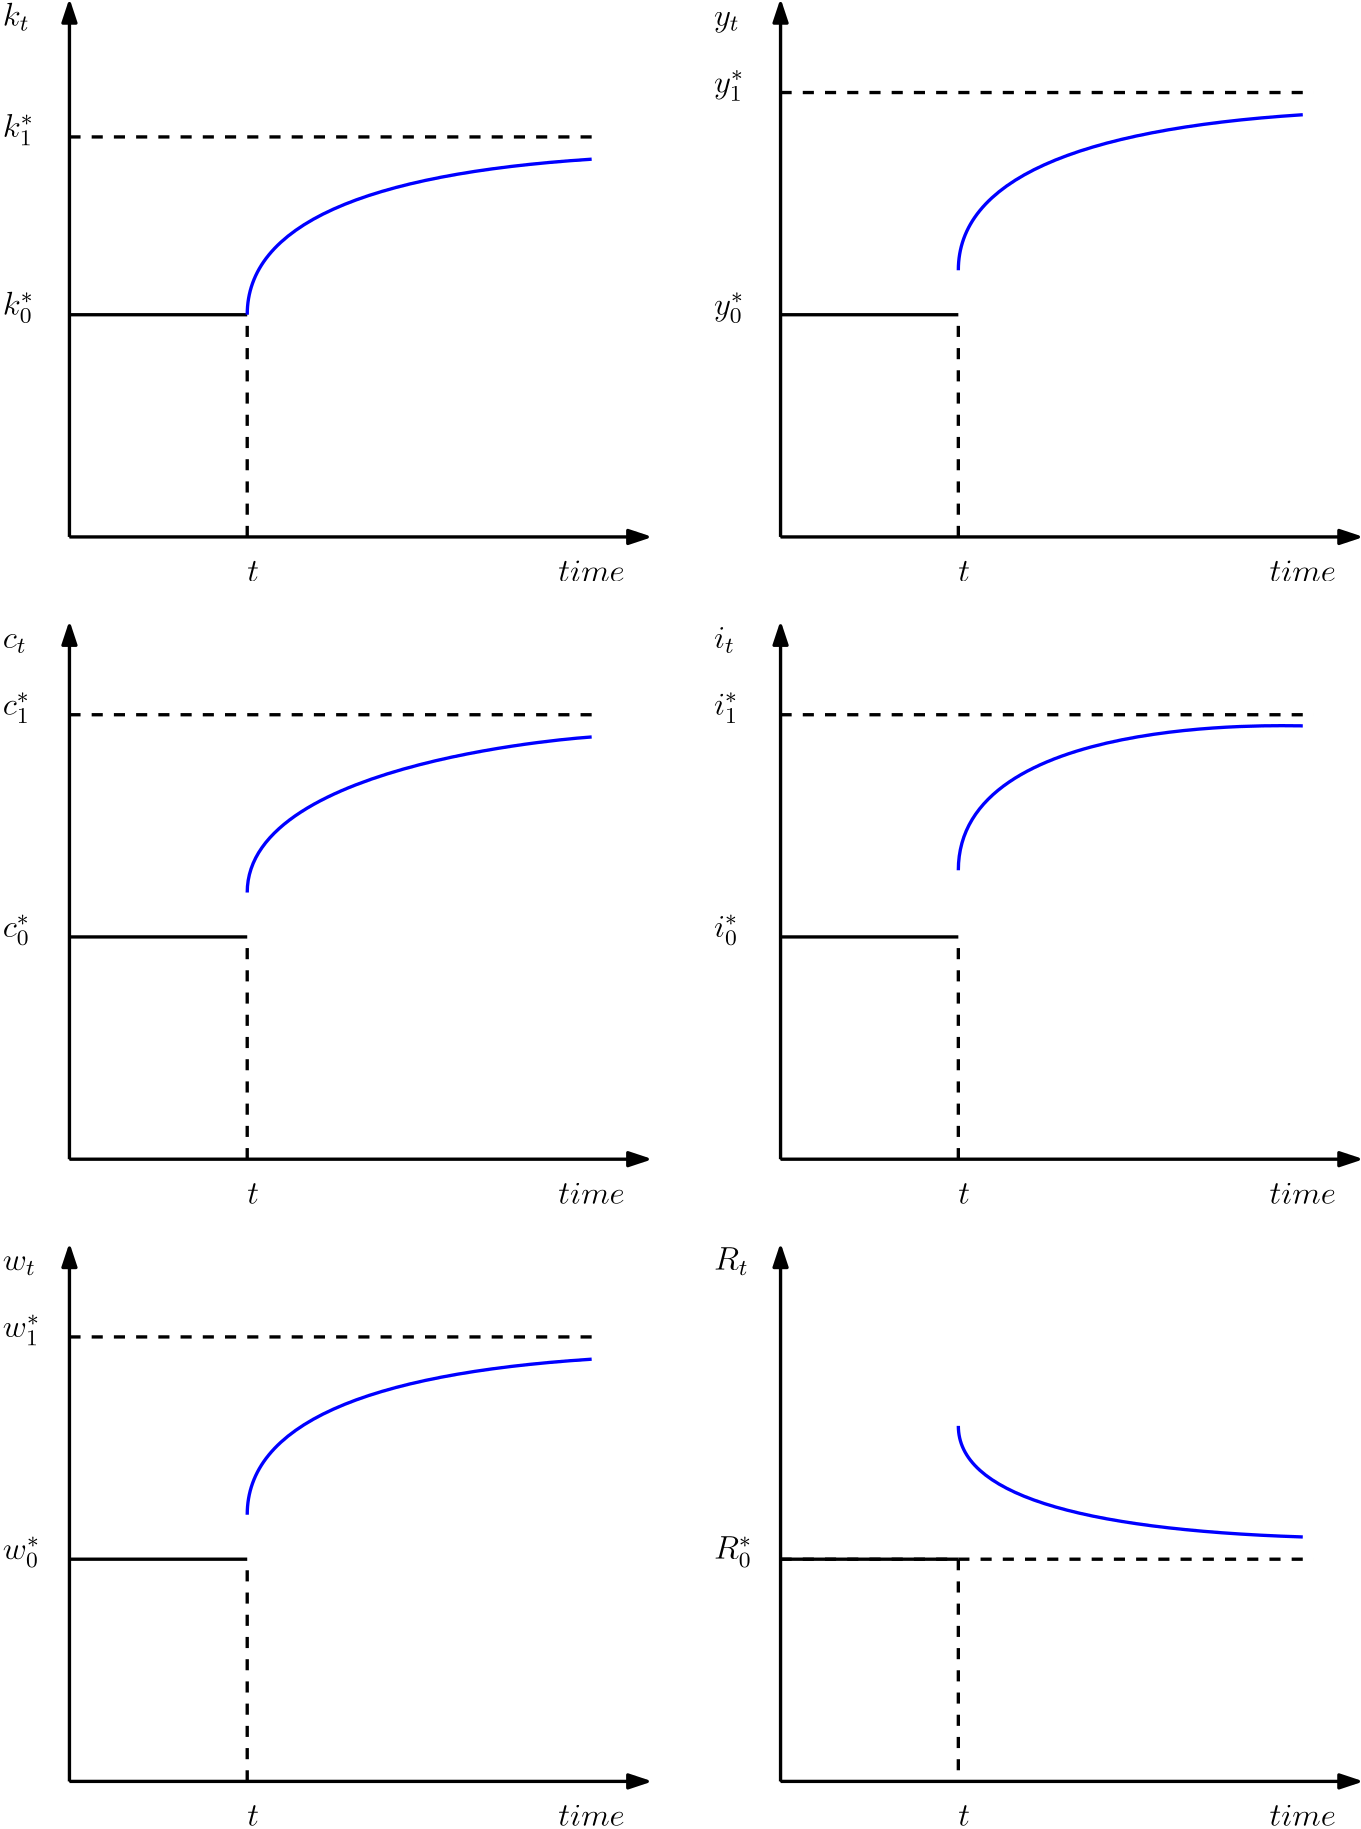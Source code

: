 <?xml version="1.0"?>
<!DOCTYPE ipe SYSTEM "ipe.dtd">
<ipe version="70218" creator="Ipe 7.2.18">
<info created="D:20200611174141" modified="D:20200612133452"/>
<ipestyle name="basic">
<symbol name="arrow/arc(spx)">
<path stroke="sym-stroke" fill="sym-stroke" pen="sym-pen">
0 0 m
-1 0.333 l
-1 -0.333 l
h
</path>
</symbol>
<symbol name="arrow/farc(spx)">
<path stroke="sym-stroke" fill="white" pen="sym-pen">
0 0 m
-1 0.333 l
-1 -0.333 l
h
</path>
</symbol>
<symbol name="arrow/ptarc(spx)">
<path stroke="sym-stroke" fill="sym-stroke" pen="sym-pen">
0 0 m
-1 0.333 l
-0.8 0 l
-1 -0.333 l
h
</path>
</symbol>
<symbol name="arrow/fptarc(spx)">
<path stroke="sym-stroke" fill="white" pen="sym-pen">
0 0 m
-1 0.333 l
-0.8 0 l
-1 -0.333 l
h
</path>
</symbol>
<symbol name="mark/circle(sx)" transformations="translations">
<path fill="sym-stroke">
0.6 0 0 0.6 0 0 e
0.4 0 0 0.4 0 0 e
</path>
</symbol>
<symbol name="mark/disk(sx)" transformations="translations">
<path fill="sym-stroke">
0.6 0 0 0.6 0 0 e
</path>
</symbol>
<symbol name="mark/fdisk(sfx)" transformations="translations">
<group>
<path fill="sym-fill">
0.5 0 0 0.5 0 0 e
</path>
<path fill="sym-stroke" fillrule="eofill">
0.6 0 0 0.6 0 0 e
0.4 0 0 0.4 0 0 e
</path>
</group>
</symbol>
<symbol name="mark/box(sx)" transformations="translations">
<path fill="sym-stroke" fillrule="eofill">
-0.6 -0.6 m
0.6 -0.6 l
0.6 0.6 l
-0.6 0.6 l
h
-0.4 -0.4 m
0.4 -0.4 l
0.4 0.4 l
-0.4 0.4 l
h
</path>
</symbol>
<symbol name="mark/square(sx)" transformations="translations">
<path fill="sym-stroke">
-0.6 -0.6 m
0.6 -0.6 l
0.6 0.6 l
-0.6 0.6 l
h
</path>
</symbol>
<symbol name="mark/fsquare(sfx)" transformations="translations">
<group>
<path fill="sym-fill">
-0.5 -0.5 m
0.5 -0.5 l
0.5 0.5 l
-0.5 0.5 l
h
</path>
<path fill="sym-stroke" fillrule="eofill">
-0.6 -0.6 m
0.6 -0.6 l
0.6 0.6 l
-0.6 0.6 l
h
-0.4 -0.4 m
0.4 -0.4 l
0.4 0.4 l
-0.4 0.4 l
h
</path>
</group>
</symbol>
<symbol name="mark/cross(sx)" transformations="translations">
<group>
<path fill="sym-stroke">
-0.43 -0.57 m
0.57 0.43 l
0.43 0.57 l
-0.57 -0.43 l
h
</path>
<path fill="sym-stroke">
-0.43 0.57 m
0.57 -0.43 l
0.43 -0.57 l
-0.57 0.43 l
h
</path>
</group>
</symbol>
<symbol name="arrow/fnormal(spx)">
<path stroke="sym-stroke" fill="white" pen="sym-pen">
0 0 m
-1 0.333 l
-1 -0.333 l
h
</path>
</symbol>
<symbol name="arrow/pointed(spx)">
<path stroke="sym-stroke" fill="sym-stroke" pen="sym-pen">
0 0 m
-1 0.333 l
-0.8 0 l
-1 -0.333 l
h
</path>
</symbol>
<symbol name="arrow/fpointed(spx)">
<path stroke="sym-stroke" fill="white" pen="sym-pen">
0 0 m
-1 0.333 l
-0.8 0 l
-1 -0.333 l
h
</path>
</symbol>
<symbol name="arrow/linear(spx)">
<path stroke="sym-stroke" pen="sym-pen">
-1 0.333 m
0 0 l
-1 -0.333 l
</path>
</symbol>
<symbol name="arrow/fdouble(spx)">
<path stroke="sym-stroke" fill="white" pen="sym-pen">
0 0 m
-1 0.333 l
-1 -0.333 l
h
-1 0 m
-2 0.333 l
-2 -0.333 l
h
</path>
</symbol>
<symbol name="arrow/double(spx)">
<path stroke="sym-stroke" fill="sym-stroke" pen="sym-pen">
0 0 m
-1 0.333 l
-1 -0.333 l
h
-1 0 m
-2 0.333 l
-2 -0.333 l
h
</path>
</symbol>
<symbol name="arrow/mid-normal(spx)">
<path stroke="sym-stroke" fill="sym-stroke" pen="sym-pen">
0.5 0 m
-0.5 0.333 l
-0.5 -0.333 l
h
</path>
</symbol>
<symbol name="arrow/mid-fnormal(spx)">
<path stroke="sym-stroke" fill="white" pen="sym-pen">
0.5 0 m
-0.5 0.333 l
-0.5 -0.333 l
h
</path>
</symbol>
<symbol name="arrow/mid-pointed(spx)">
<path stroke="sym-stroke" fill="sym-stroke" pen="sym-pen">
0.5 0 m
-0.5 0.333 l
-0.3 0 l
-0.5 -0.333 l
h
</path>
</symbol>
<symbol name="arrow/mid-fpointed(spx)">
<path stroke="sym-stroke" fill="white" pen="sym-pen">
0.5 0 m
-0.5 0.333 l
-0.3 0 l
-0.5 -0.333 l
h
</path>
</symbol>
<symbol name="arrow/mid-double(spx)">
<path stroke="sym-stroke" fill="sym-stroke" pen="sym-pen">
1 0 m
0 0.333 l
0 -0.333 l
h
0 0 m
-1 0.333 l
-1 -0.333 l
h
</path>
</symbol>
<symbol name="arrow/mid-fdouble(spx)">
<path stroke="sym-stroke" fill="white" pen="sym-pen">
1 0 m
0 0.333 l
0 -0.333 l
h
0 0 m
-1 0.333 l
-1 -0.333 l
h
</path>
</symbol>
<pen name="heavier" value="0.8"/>
<pen name="fat" value="1.2"/>
<pen name="ultrafat" value="2"/>
<symbolsize name="large" value="5"/>
<symbolsize name="small" value="2"/>
<symbolsize name="tiny" value="1.1"/>
<arrowsize name="large" value="10"/>
<arrowsize name="small" value="5"/>
<arrowsize name="tiny" value="3"/>
<color name="red" value="1 0 0"/>
<color name="blue" value="0 0 1"/>
<color name="green" value="0 1 0"/>
<color name="yellow" value="1 1 0"/>
<color name="orange" value="1 0.647 0"/>
<color name="gold" value="1 0.843 0"/>
<color name="purple" value="0.627 0.125 0.941"/>
<color name="gray" value="0.745"/>
<color name="brown" value="0.647 0.165 0.165"/>
<color name="navy" value="0 0 0.502"/>
<color name="pink" value="1 0.753 0.796"/>
<color name="seagreen" value="0.18 0.545 0.341"/>
<color name="turquoise" value="0.251 0.878 0.816"/>
<color name="violet" value="0.933 0.51 0.933"/>
<color name="darkblue" value="0 0 0.545"/>
<color name="darkcyan" value="0 0.545 0.545"/>
<color name="darkgray" value="0.663"/>
<color name="darkgreen" value="0 0.392 0"/>
<color name="darkmagenta" value="0.545 0 0.545"/>
<color name="darkorange" value="1 0.549 0"/>
<color name="darkred" value="0.545 0 0"/>
<color name="lightblue" value="0.678 0.847 0.902"/>
<color name="lightcyan" value="0.878 1 1"/>
<color name="lightgray" value="0.827"/>
<color name="lightgreen" value="0.565 0.933 0.565"/>
<color name="lightyellow" value="1 1 0.878"/>
<dashstyle name="dotted" value="[1 3] 0"/>
<dashstyle name="dashed" value="[4] 0"/>
<dashstyle name="dash dotted" value="[4 2 1 2] 0"/>
<dashstyle name="dash dot dotted" value="[4 2 1 2 1 2] 0"/>
<textsize name="large" value="\large"/>
<textsize name="Large" value="\Large"/>
<textsize name="LARGE" value="\LARGE"/>
<textsize name="huge" value="\huge"/>
<textsize name="Huge" value="\Huge"/>
<textsize name="small" value="\small"/>
<textsize name="footnote" value="\footnotesize"/>
<textsize name="tiny" value="\tiny"/>
<textstyle name="center" begin="\begin{center}" end="\end{center}"/>
<textstyle name="itemize" begin="\begin{itemize}" end="\end{itemize}"/>
<textstyle name="item" begin="\begin{itemize}\item{}" end="\end{itemize}"/>
<gridsize name="4 pts" value="4"/>
<gridsize name="8 pts (~3 mm)" value="8"/>
<gridsize name="16 pts (~6 mm)" value="16"/>
<gridsize name="32 pts (~12 mm)" value="32"/>
<gridsize name="10 pts (~3.5 mm)" value="10"/>
<gridsize name="20 pts (~7 mm)" value="20"/>
<gridsize name="14 pts (~5 mm)" value="14"/>
<gridsize name="28 pts (~10 mm)" value="28"/>
<gridsize name="56 pts (~20 mm)" value="56"/>
<anglesize name="90 deg" value="90"/>
<anglesize name="60 deg" value="60"/>
<anglesize name="45 deg" value="45"/>
<anglesize name="30 deg" value="30"/>
<anglesize name="22.5 deg" value="22.5"/>
<opacity name="10%" value="0.1"/>
<opacity name="30%" value="0.3"/>
<opacity name="50%" value="0.5"/>
<opacity name="75%" value="0.75"/>
<tiling name="falling" angle="-60" step="4" width="1"/>
<tiling name="rising" angle="30" step="4" width="1"/>
</ipestyle>
<page>
<layer name="alpha"/>
<view layers="alpha" active="alpha"/>
<path layer="alpha" stroke="black">
64 768 m
64 576 l
272 576 l
272 576 l
</path>
<path stroke="black" pen="fat" arrow="normal/normal">
64 576 m
64 768 l
</path>
<path stroke="black" pen="fat" arrow="normal/normal">
64 576 m
272 576 l
</path>
<path stroke="black" pen="fat">
64 656 m
128 656 l
</path>
<text transformations="translations" pos="240 560" stroke="black" type="label" width="23.885" height="7.838" depth="0" valign="baseline" size="large" style="math">time</text>
<text transformations="translations" pos="128 560" stroke="black" type="label" width="4.227" height="7.353" depth="0" valign="baseline" size="large" style="math">t</text>
<path matrix="1 0 0 1 256 0" stroke="black">
64 768 m
64 576 l
272 576 l
272 576 l
</path>
<path matrix="1 0 0 1 256 0" stroke="black" pen="fat" arrow="normal/normal">
64 576 m
64 768 l
</path>
<path matrix="1 0 0 1 256 0" stroke="black" pen="fat" arrow="normal/normal">
64 576 m
272 576 l
</path>
<path matrix="1 0 0 1 256 0" stroke="black" pen="fat">
64 656 m
128 656 l
</path>
<text matrix="1 0 0 1 256 0" transformations="translations" pos="240 560" stroke="black" type="label" width="23.885" height="7.838" depth="0" valign="baseline" size="large" style="math">time</text>
<text matrix="1 0 0 1 256 0" transformations="translations" pos="128 560" stroke="black" type="label" width="4.227" height="7.353" depth="0" valign="baseline" size="large" style="math">t</text>
<path matrix="1 0 0 1 0 -224" stroke="black">
64 768 m
64 576 l
272 576 l
272 576 l
</path>
<path matrix="1 0 0 1 0 -224" stroke="black" pen="fat" arrow="normal/normal">
64 576 m
64 768 l
</path>
<path matrix="1 0 0 1 0 -224" stroke="black" pen="fat" arrow="normal/normal">
64 576 m
272 576 l
</path>
<path matrix="1 0 0 1 0 -224" stroke="black" pen="fat">
64 656 m
128 656 l
</path>
<text matrix="1 0 0 1 0 -224" transformations="translations" pos="240 560" stroke="black" type="label" width="23.885" height="7.838" depth="0" valign="baseline" size="large" style="math">time</text>
<text matrix="1 0 0 1 0 -224" transformations="translations" pos="128 560" stroke="black" type="label" width="4.227" height="7.353" depth="0" valign="baseline" size="large" style="math">t</text>
<path matrix="1 0 0 1 256 -224" stroke="black">
64 768 m
64 576 l
272 576 l
272 576 l
</path>
<path matrix="1 0 0 1 256 -224" stroke="black" pen="fat" arrow="normal/normal">
64 576 m
64 768 l
</path>
<path matrix="1 0 0 1 256 -224" stroke="black" pen="fat" arrow="normal/normal">
64 576 m
272 576 l
</path>
<path matrix="1 0 0 1 256 -224" stroke="black" pen="fat">
64 656 m
128 656 l
</path>
<text matrix="1 0 0 1 256 -224" transformations="translations" pos="240 560" stroke="black" type="label" width="23.885" height="7.838" depth="0" valign="baseline" size="large" style="math">time</text>
<text matrix="1 0 0 1 256 -224" transformations="translations" pos="128 560" stroke="black" type="label" width="4.227" height="7.353" depth="0" valign="baseline" size="large" style="math">t</text>
<path matrix="1 0 0 1 0 -448" stroke="black">
64 768 m
64 576 l
272 576 l
272 576 l
</path>
<path matrix="1 0 0 1 0 -448" stroke="black" pen="fat" arrow="normal/normal">
64 576 m
64 768 l
</path>
<path matrix="1 0 0 1 0 -448" stroke="black" pen="fat" arrow="normal/normal">
64 576 m
272 576 l
</path>
<path matrix="1 0 0 1 0 -448" stroke="black" pen="fat">
64 656 m
128 656 l
</path>
<text matrix="1 0 0 1 0 -448" transformations="translations" pos="240 560" stroke="black" type="label" width="23.885" height="7.838" depth="0" valign="baseline" size="large" style="math">time</text>
<text matrix="1 0 0 1 0 -448" transformations="translations" pos="128 560" stroke="black" type="label" width="4.227" height="7.353" depth="0" valign="baseline" size="large" style="math">t</text>
<path matrix="1 0 0 1 256 -448" stroke="black">
64 768 m
64 576 l
272 576 l
272 576 l
</path>
<path matrix="1 0 0 1 256 -448" stroke="black" pen="fat" arrow="normal/normal">
64 576 m
64 768 l
</path>
<path matrix="1 0 0 1 256 -448" stroke="black" pen="fat" arrow="normal/normal">
64 576 m
272 576 l
</path>
<path matrix="1 0 0 1 256 -448" stroke="black" pen="fat">
64 656 m
128 656 l
</path>
<text matrix="1 0 0 1 256 -448" transformations="translations" pos="240 560" stroke="black" type="label" width="23.885" height="7.838" depth="0" valign="baseline" size="large" style="math">time</text>
<text matrix="1 0 0 1 256 -448" transformations="translations" pos="128 560" stroke="black" type="label" width="4.227" height="7.353" depth="0" valign="baseline" size="large" style="math">t</text>
<path stroke="black" dash="dashed" pen="fat">
64 720 m
256 720 l
</path>
<path matrix="1 0 0 1 0 16" stroke="black" dash="dashed" pen="fat">
320 720 m
512 720 l
</path>
<path matrix="1 0 0 1 0 -208" stroke="black" dash="dashed" pen="fat">
64 720 m
256 720 l
</path>
<path matrix="1 0 0 1 256 -208" stroke="black" dash="dashed" pen="fat">
64 720 m
256 720 l
</path>
<path matrix="1 0 0 1 0 -432" stroke="black" dash="dashed" pen="fat">
64 720 m
256 720 l
</path>
<path matrix="1 0 0 1 256 -512" stroke="black" dash="dashed" pen="fat">
64 720 m
256 720 l
</path>
<path stroke="blue" pen="fat">
128 656 m
128 704
252 712 c
</path>
<path matrix="1 0 0 1 256 16" stroke="blue" pen="fat">
128 656 m
128 704
252 712 c
</path>
<path matrix="1 0 0 1 0 48" stroke="blue" pen="fat">
128 400 m
128 448
252 456
252 456 c
</path>
<path stroke="blue" pen="fat">
384 456 m
384 512
500 508
508 508 c
</path>
<path matrix="1 0 0 1 0 -432" stroke="blue" pen="fat">
128 656 m
128 704
252 712 c
</path>
<path matrix="1 0 0 1 0 48" stroke="blue" pen="fat">
384 208 m
384 172
508 168 c
</path>
<path stroke="black" dash="dashed" pen="fat">
128 128 m
128 208 l
</path>
<path stroke="black" dash="dashed" pen="fat">
384 208 m
384 128 l
</path>
<path stroke="black" dash="dashed" pen="fat">
128 352 m
128 432 l
</path>
<path stroke="black" dash="dashed" pen="fat">
128 576 m
128 656 l
</path>
<path stroke="black" dash="dashed" pen="fat">
384 576 m
384 656 l
</path>
<text transformations="translations" pos="40 656" stroke="black" type="label" width="11.222" height="8.308" depth="2.95" valign="baseline" size="large" style="math">k_0 ^{\ast}</text>
<text transformations="translations" pos="40 720" stroke="black" type="label" width="11.222" height="8.308" depth="2.95" valign="baseline" size="large" style="math">k_1 ^{\ast}</text>
<text transformations="translations" pos="40 760" stroke="black" type="label" width="9.644" height="8.305" depth="1.79" valign="baseline" size="large" style="math">k_t</text>
<text transformations="translations" pos="40 432" stroke="black" type="label" width="9.77" height="8.052" depth="2.95" valign="baseline" size="large" style="math">c_0 ^{\ast}</text>
<text matrix="1 0 0 1 0 48" transformations="translations" pos="40 464" stroke="black" type="label" width="9.77" height="8.052" depth="2.95" valign="baseline" size="large" style="math">c_1 ^{\ast}</text>
<text transformations="translations" pos="40 536" stroke="black" type="label" width="8.594" height="5.151" depth="1.79" valign="baseline" size="large" style="math">c_t</text>
<text transformations="translations" pos="40 208" stroke="black" type="label" width="13.422" height="8.052" depth="2.95" valign="baseline" size="large" style="math">w_0 ^{\ast}</text>
<text matrix="1 0 0 1 0 16" transformations="translations" pos="40 272" stroke="black" type="label" width="13.422" height="8.052" depth="2.95" valign="baseline" size="large" style="math">w_1 ^{\ast}</text>
<text transformations="translations" pos="40 312" stroke="black" type="label" width="11.924" height="5.151" depth="1.79" valign="baseline" size="large" style="math">w_t</text>
<text transformations="translations" pos="296 208" stroke="black" type="label" width="13.741" height="8.175" depth="2.95" valign="baseline" size="large" style="math">R_0 ^{\ast}</text>
<text transformations="translations" pos="296 312" stroke="black" type="label" width="12.466" height="8.173" depth="1.79" valign="baseline" size="large" style="math">R_t</text>
<text transformations="translations" pos="296 432" stroke="black" type="label" width="8.726" height="8.052" depth="2.95" valign="baseline" size="large" style="math">i_0 ^{\ast}</text>
<text transformations="translations" pos="296 512" stroke="black" type="label" width="8.726" height="8.052" depth="2.95" valign="baseline" size="large" style="math">i_1 ^{\ast}</text>
<text transformations="translations" pos="296 536" stroke="black" type="label" width="7.55" height="7.841" depth="1.79" valign="baseline" size="large" style="math">i_t</text>
<text transformations="translations" pos="296 656" stroke="black" type="label" width="10.869" height="8.052" depth="2.95" valign="baseline" size="large" style="math">y_0 ^{\ast}</text>
<text matrix="1 0 0 1 0 16" transformations="translations" pos="296 720" stroke="black" type="label" width="10.869" height="8.052" depth="2.95" valign="baseline" size="large" style="math">y_1 ^{\ast}</text>
<text transformations="translations" pos="296 760" stroke="black" type="label" width="9.264" height="5.152" depth="2.32" valign="baseline" size="large" style="math">y_t</text>
<path matrix="1 0 0 1 256 0" stroke="black" dash="dashed" pen="fat">
128 352 m
128 432 l
</path>
</page>
</ipe>
